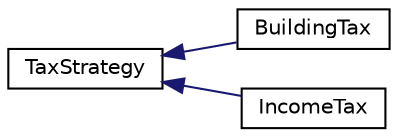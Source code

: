 digraph "Graphical Class Hierarchy"
{
 // LATEX_PDF_SIZE
  edge [fontname="Helvetica",fontsize="10",labelfontname="Helvetica",labelfontsize="10"];
  node [fontname="Helvetica",fontsize="10",shape=record];
  rankdir="LR";
  Node0 [label="TaxStrategy",height=0.2,width=0.4,color="black", fillcolor="white", style="filled",URL="$classTaxStrategy.html",tooltip="Abstract base class for implementing various tax calculation strategies."];
  Node0 -> Node1 [dir="back",color="midnightblue",fontsize="10",style="solid",fontname="Helvetica"];
  Node1 [label="BuildingTax",height=0.2,width=0.4,color="black", fillcolor="white", style="filled",URL="$classBuildingTax.html",tooltip="Concrete strategy for calculating building taxes."];
  Node0 -> Node2 [dir="back",color="midnightblue",fontsize="10",style="solid",fontname="Helvetica"];
  Node2 [label="IncomeTax",height=0.2,width=0.4,color="black", fillcolor="white", style="filled",URL="$classIncomeTax.html",tooltip="Class implementing income tax calculation strategy."];
}
